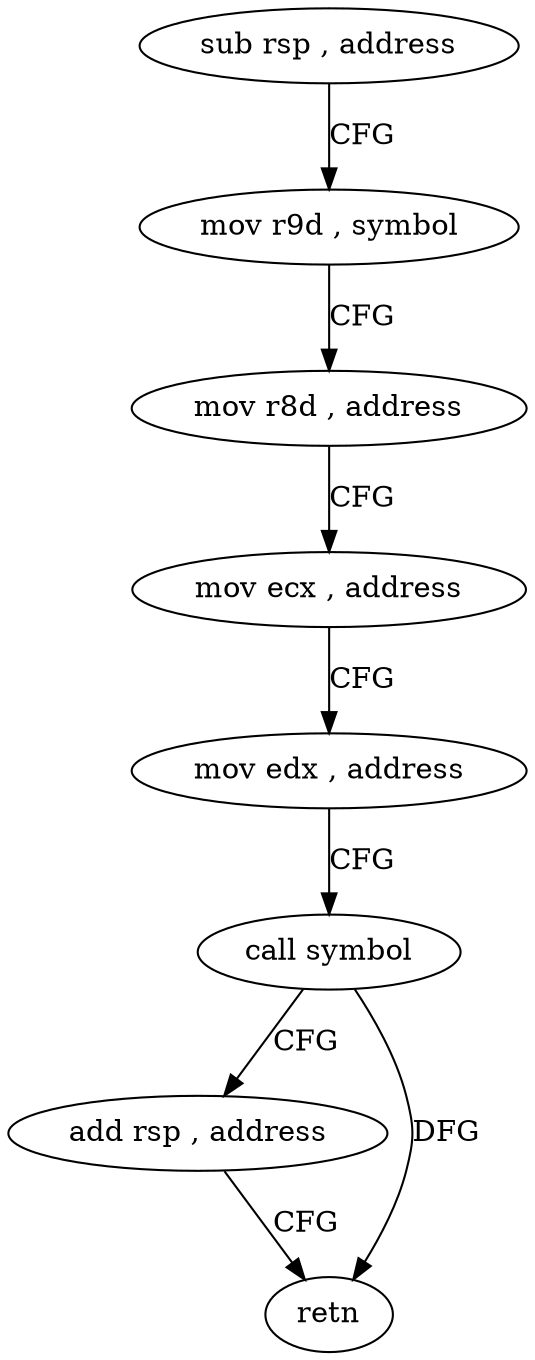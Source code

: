 digraph "func" {
"4264045" [label = "sub rsp , address" ]
"4264049" [label = "mov r9d , symbol" ]
"4264055" [label = "mov r8d , address" ]
"4264061" [label = "mov ecx , address" ]
"4264066" [label = "mov edx , address" ]
"4264071" [label = "call symbol" ]
"4264076" [label = "add rsp , address" ]
"4264080" [label = "retn" ]
"4264045" -> "4264049" [ label = "CFG" ]
"4264049" -> "4264055" [ label = "CFG" ]
"4264055" -> "4264061" [ label = "CFG" ]
"4264061" -> "4264066" [ label = "CFG" ]
"4264066" -> "4264071" [ label = "CFG" ]
"4264071" -> "4264076" [ label = "CFG" ]
"4264071" -> "4264080" [ label = "DFG" ]
"4264076" -> "4264080" [ label = "CFG" ]
}
